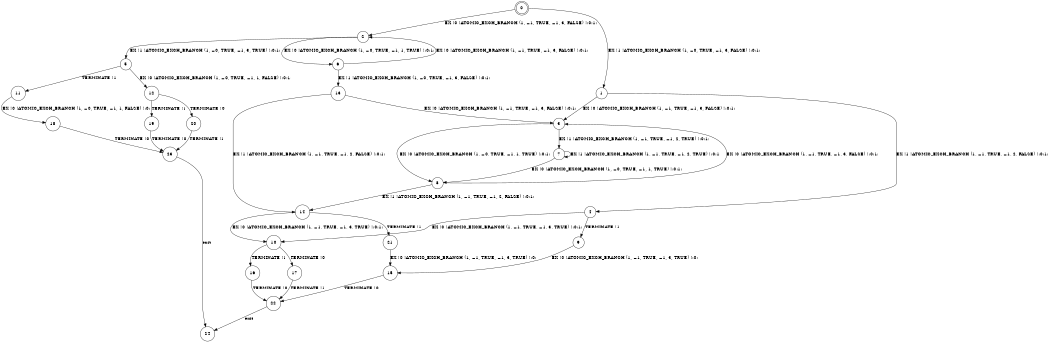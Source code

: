 digraph BCG {
size = "7, 10.5";
center = TRUE;
node [shape = circle];
0 [peripheries = 2];
0 -> 1 [label = "EX !1 !ATOMIC_EXCH_BRANCH (1, +0, TRUE, +1, 3, FALSE) !:0:1:"];
0 -> 2 [label = "EX !0 !ATOMIC_EXCH_BRANCH (1, +1, TRUE, +1, 3, FALSE) !:0:1:"];
1 -> 3 [label = "EX !0 !ATOMIC_EXCH_BRANCH (1, +1, TRUE, +1, 3, FALSE) !:0:1:"];
1 -> 4 [label = "EX !1 !ATOMIC_EXCH_BRANCH (1, +1, TRUE, +1, 2, FALSE) !:0:1:"];
2 -> 5 [label = "EX !1 !ATOMIC_EXCH_BRANCH (1, +0, TRUE, +1, 3, TRUE) !:0:1:"];
2 -> 6 [label = "EX !0 !ATOMIC_EXCH_BRANCH (1, +0, TRUE, +1, 1, TRUE) !:0:1:"];
3 -> 7 [label = "EX !1 !ATOMIC_EXCH_BRANCH (1, +1, TRUE, +1, 2, TRUE) !:0:1:"];
3 -> 8 [label = "EX !0 !ATOMIC_EXCH_BRANCH (1, +0, TRUE, +1, 1, TRUE) !:0:1:"];
4 -> 9 [label = "TERMINATE !1"];
4 -> 10 [label = "EX !0 !ATOMIC_EXCH_BRANCH (1, +1, TRUE, +1, 3, TRUE) !:0:1:"];
5 -> 11 [label = "TERMINATE !1"];
5 -> 12 [label = "EX !0 !ATOMIC_EXCH_BRANCH (1, +0, TRUE, +1, 1, FALSE) !:0:1:"];
6 -> 13 [label = "EX !1 !ATOMIC_EXCH_BRANCH (1, +0, TRUE, +1, 3, FALSE) !:0:1:"];
6 -> 2 [label = "EX !0 !ATOMIC_EXCH_BRANCH (1, +1, TRUE, +1, 3, FALSE) !:0:1:"];
7 -> 7 [label = "EX !1 !ATOMIC_EXCH_BRANCH (1, +1, TRUE, +1, 2, TRUE) !:0:1:"];
7 -> 8 [label = "EX !0 !ATOMIC_EXCH_BRANCH (1, +0, TRUE, +1, 1, TRUE) !:0:1:"];
8 -> 14 [label = "EX !1 !ATOMIC_EXCH_BRANCH (1, +1, TRUE, +1, 2, FALSE) !:0:1:"];
8 -> 3 [label = "EX !0 !ATOMIC_EXCH_BRANCH (1, +1, TRUE, +1, 3, FALSE) !:0:1:"];
9 -> 15 [label = "EX !0 !ATOMIC_EXCH_BRANCH (1, +1, TRUE, +1, 3, TRUE) !:0:"];
10 -> 16 [label = "TERMINATE !1"];
10 -> 17 [label = "TERMINATE !0"];
11 -> 18 [label = "EX !0 !ATOMIC_EXCH_BRANCH (1, +0, TRUE, +1, 1, FALSE) !:0:"];
12 -> 19 [label = "TERMINATE !1"];
12 -> 20 [label = "TERMINATE !0"];
13 -> 14 [label = "EX !1 !ATOMIC_EXCH_BRANCH (1, +1, TRUE, +1, 2, FALSE) !:0:1:"];
13 -> 3 [label = "EX !0 !ATOMIC_EXCH_BRANCH (1, +1, TRUE, +1, 3, FALSE) !:0:1:"];
14 -> 21 [label = "TERMINATE !1"];
14 -> 10 [label = "EX !0 !ATOMIC_EXCH_BRANCH (1, +1, TRUE, +1, 3, TRUE) !:0:1:"];
15 -> 22 [label = "TERMINATE !0"];
16 -> 22 [label = "TERMINATE !0"];
17 -> 22 [label = "TERMINATE !1"];
18 -> 23 [label = "TERMINATE !0"];
19 -> 23 [label = "TERMINATE !0"];
20 -> 23 [label = "TERMINATE !1"];
21 -> 15 [label = "EX !0 !ATOMIC_EXCH_BRANCH (1, +1, TRUE, +1, 3, TRUE) !:0:"];
22 -> 24 [label = "exit"];
23 -> 24 [label = "exit"];
}
